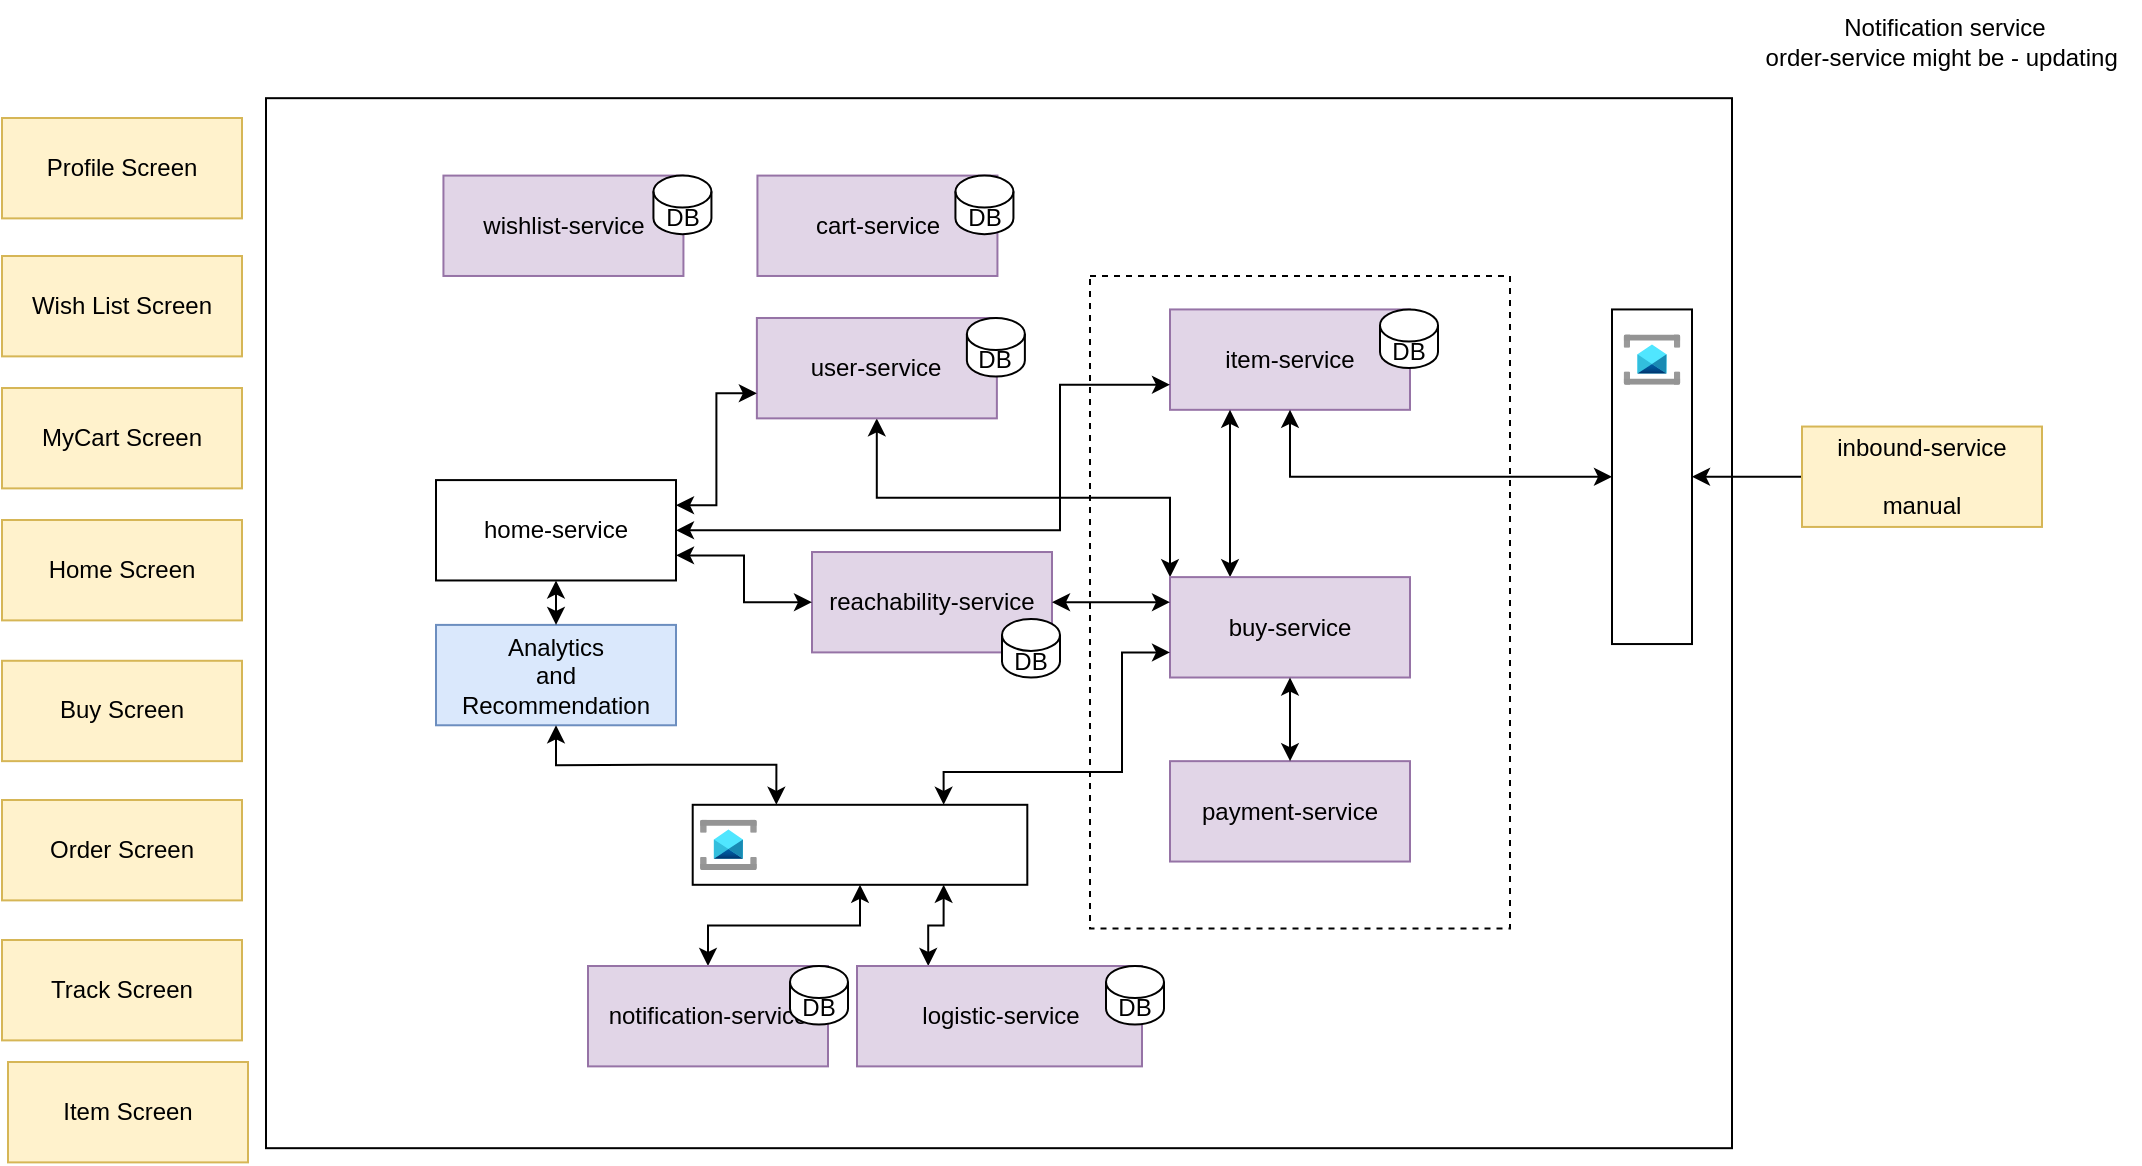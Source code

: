 <mxfile version="20.8.5" type="github">
  <diagram id="FxpUn_NDscpaJwIJj3BL" name="eCommerce">
    <mxGraphModel dx="1434" dy="830" grid="0" gridSize="10" guides="1" tooltips="1" connect="1" arrows="1" fold="1" page="1" pageScale="1" pageWidth="850" pageHeight="1100" math="0" shadow="0">
      <root>
        <mxCell id="0" />
        <mxCell id="1" parent="0" />
        <mxCell id="KH6rO5Mlp55ysLEGZBc8-47" value="" style="group" vertex="1" connectable="0" parent="1">
          <mxGeometry x="108" y="195.09" width="1020" height="459.105" as="geometry" />
        </mxCell>
        <mxCell id="KH6rO5Mlp55ysLEGZBc8-30" value="" style="rounded=0;whiteSpace=wrap;html=1;" vertex="1" parent="KH6rO5Mlp55ysLEGZBc8-47">
          <mxGeometry x="132" y="-73" width="733" height="525" as="geometry" />
        </mxCell>
        <mxCell id="KH6rO5Mlp55ysLEGZBc8-23" value="" style="rounded=0;whiteSpace=wrap;html=1;dashed=1;" vertex="1" parent="KH6rO5Mlp55ysLEGZBc8-47">
          <mxGeometry x="544" y="15.9" width="210" height="326.25" as="geometry" />
        </mxCell>
        <mxCell id="KH6rO5Mlp55ysLEGZBc8-1" value="item-service" style="rounded=0;whiteSpace=wrap;html=1;fillColor=#e1d5e7;strokeColor=#9673a6;" vertex="1" parent="KH6rO5Mlp55ysLEGZBc8-47">
          <mxGeometry x="584" y="32.628" width="120" height="50.192" as="geometry" />
        </mxCell>
        <mxCell id="KH6rO5Mlp55ysLEGZBc8-2" value="DB" style="shape=cylinder3;whiteSpace=wrap;html=1;boundedLbl=1;backgroundOutline=1;size=8;" vertex="1" parent="KH6rO5Mlp55ysLEGZBc8-47">
          <mxGeometry x="689" y="32.628" width="29" height="29.278" as="geometry" />
        </mxCell>
        <mxCell id="KH6rO5Mlp55ysLEGZBc8-4" value="" style="rounded=0;whiteSpace=wrap;html=1;" vertex="1" parent="KH6rO5Mlp55ysLEGZBc8-47">
          <mxGeometry x="805" y="32.628" width="40" height="167.305" as="geometry" />
        </mxCell>
        <mxCell id="KH6rO5Mlp55ysLEGZBc8-8" style="edgeStyle=orthogonalEdgeStyle;rounded=0;orthogonalLoop=1;jettySize=auto;html=1;exitX=0.5;exitY=1;exitDx=0;exitDy=0;entryX=0;entryY=0.5;entryDx=0;entryDy=0;startArrow=classic;startFill=1;" edge="1" parent="KH6rO5Mlp55ysLEGZBc8-47" source="KH6rO5Mlp55ysLEGZBc8-1" target="KH6rO5Mlp55ysLEGZBc8-4">
          <mxGeometry relative="1" as="geometry" />
        </mxCell>
        <mxCell id="KH6rO5Mlp55ysLEGZBc8-5" value="" style="aspect=fixed;html=1;points=[];align=center;image;fontSize=12;image=img/lib/azure2/integration/Service_Bus.svg;" vertex="1" parent="KH6rO5Mlp55ysLEGZBc8-47">
          <mxGeometry x="810.78" y="45.173" width="28.442" height="25.096" as="geometry" />
        </mxCell>
        <mxCell id="KH6rO5Mlp55ysLEGZBc8-7" value="" style="edgeStyle=orthogonalEdgeStyle;rounded=0;orthogonalLoop=1;jettySize=auto;html=1;" edge="1" parent="KH6rO5Mlp55ysLEGZBc8-47" source="KH6rO5Mlp55ysLEGZBc8-6" target="KH6rO5Mlp55ysLEGZBc8-4">
          <mxGeometry relative="1" as="geometry" />
        </mxCell>
        <mxCell id="KH6rO5Mlp55ysLEGZBc8-6" value="inbound-service&lt;br&gt;&lt;br&gt;manual" style="rounded=0;whiteSpace=wrap;html=1;fillColor=#fff2cc;strokeColor=#d6b656;" vertex="1" parent="KH6rO5Mlp55ysLEGZBc8-47">
          <mxGeometry x="900" y="91.185" width="120" height="50.192" as="geometry" />
        </mxCell>
        <mxCell id="KH6rO5Mlp55ysLEGZBc8-40" style="edgeStyle=orthogonalEdgeStyle;rounded=0;orthogonalLoop=1;jettySize=auto;html=1;exitX=1;exitY=0.5;exitDx=0;exitDy=0;entryX=0;entryY=0.75;entryDx=0;entryDy=0;startArrow=classic;startFill=1;" edge="1" parent="KH6rO5Mlp55ysLEGZBc8-47" source="KH6rO5Mlp55ysLEGZBc8-9" target="KH6rO5Mlp55ysLEGZBc8-1">
          <mxGeometry relative="1" as="geometry">
            <Array as="points">
              <mxPoint x="529" y="143.034" />
              <mxPoint x="529" y="70.355" />
            </Array>
          </mxGeometry>
        </mxCell>
        <mxCell id="KH6rO5Mlp55ysLEGZBc8-9" value="home-service" style="rounded=0;whiteSpace=wrap;html=1;" vertex="1" parent="KH6rO5Mlp55ysLEGZBc8-47">
          <mxGeometry x="217" y="117.953" width="120" height="50.192" as="geometry" />
        </mxCell>
        <mxCell id="KH6rO5Mlp55ysLEGZBc8-22" style="edgeStyle=orthogonalEdgeStyle;rounded=0;orthogonalLoop=1;jettySize=auto;html=1;exitX=0.25;exitY=0;exitDx=0;exitDy=0;entryX=0.25;entryY=1;entryDx=0;entryDy=0;startArrow=classic;startFill=1;" edge="1" parent="KH6rO5Mlp55ysLEGZBc8-47" source="KH6rO5Mlp55ysLEGZBc8-10" target="KH6rO5Mlp55ysLEGZBc8-1">
          <mxGeometry relative="1" as="geometry" />
        </mxCell>
        <mxCell id="KH6rO5Mlp55ysLEGZBc8-57" style="edgeStyle=orthogonalEdgeStyle;rounded=0;orthogonalLoop=1;jettySize=auto;html=1;exitX=0;exitY=0;exitDx=0;exitDy=0;startArrow=classic;startFill=1;" edge="1" parent="KH6rO5Mlp55ysLEGZBc8-47" source="KH6rO5Mlp55ysLEGZBc8-10" target="KH6rO5Mlp55ysLEGZBc8-55">
          <mxGeometry relative="1" as="geometry" />
        </mxCell>
        <mxCell id="KH6rO5Mlp55ysLEGZBc8-10" value="buy-service" style="rounded=0;whiteSpace=wrap;html=1;fillColor=#e1d5e7;strokeColor=#9673a6;" vertex="1" parent="KH6rO5Mlp55ysLEGZBc8-47">
          <mxGeometry x="584" y="166.472" width="120" height="50.192" as="geometry" />
        </mxCell>
        <mxCell id="KH6rO5Mlp55ysLEGZBc8-17" value="Wish List Screen" style="rounded=0;whiteSpace=wrap;html=1;fillColor=#fff2cc;strokeColor=#d6b656;" vertex="1" parent="KH6rO5Mlp55ysLEGZBc8-47">
          <mxGeometry y="5.91" width="120" height="50.192" as="geometry" />
        </mxCell>
        <mxCell id="KH6rO5Mlp55ysLEGZBc8-18" value="MyCart Screen" style="rounded=0;whiteSpace=wrap;html=1;fillColor=#fff2cc;strokeColor=#d6b656;" vertex="1" parent="KH6rO5Mlp55ysLEGZBc8-47">
          <mxGeometry y="71.914" width="120" height="50.192" as="geometry" />
        </mxCell>
        <mxCell id="KH6rO5Mlp55ysLEGZBc8-20" value="payment-service" style="rounded=0;whiteSpace=wrap;html=1;fillColor=#e1d5e7;strokeColor=#9673a6;" vertex="1" parent="KH6rO5Mlp55ysLEGZBc8-47">
          <mxGeometry x="584" y="258.49" width="120" height="50.192" as="geometry" />
        </mxCell>
        <mxCell id="KH6rO5Mlp55ysLEGZBc8-21" value="" style="edgeStyle=orthogonalEdgeStyle;rounded=0;orthogonalLoop=1;jettySize=auto;html=1;startArrow=classic;startFill=1;" edge="1" parent="KH6rO5Mlp55ysLEGZBc8-47" source="KH6rO5Mlp55ysLEGZBc8-10" target="KH6rO5Mlp55ysLEGZBc8-20">
          <mxGeometry relative="1" as="geometry" />
        </mxCell>
        <mxCell id="KH6rO5Mlp55ysLEGZBc8-49" style="edgeStyle=orthogonalEdgeStyle;rounded=0;orthogonalLoop=1;jettySize=auto;html=1;startArrow=classic;startFill=1;" edge="1" parent="KH6rO5Mlp55ysLEGZBc8-47" source="KH6rO5Mlp55ysLEGZBc8-24" target="KH6rO5Mlp55ysLEGZBc8-48">
          <mxGeometry relative="1" as="geometry" />
        </mxCell>
        <mxCell id="KH6rO5Mlp55ysLEGZBc8-24" value="" style="rounded=0;whiteSpace=wrap;html=1;rotation=-90;" vertex="1" parent="KH6rO5Mlp55ysLEGZBc8-47">
          <mxGeometry x="409" y="216.659" width="40" height="167.305" as="geometry" />
        </mxCell>
        <mxCell id="KH6rO5Mlp55ysLEGZBc8-26" style="edgeStyle=orthogonalEdgeStyle;rounded=0;orthogonalLoop=1;jettySize=auto;html=1;exitX=0;exitY=0.75;exitDx=0;exitDy=0;entryX=1;entryY=0.75;entryDx=0;entryDy=0;startArrow=classic;startFill=1;" edge="1" parent="KH6rO5Mlp55ysLEGZBc8-47" source="KH6rO5Mlp55ysLEGZBc8-10" target="KH6rO5Mlp55ysLEGZBc8-24">
          <mxGeometry relative="1" as="geometry">
            <Array as="points">
              <mxPoint x="560" y="203.91" />
              <mxPoint x="560" y="263.91" />
              <mxPoint x="471" y="263.91" />
            </Array>
          </mxGeometry>
        </mxCell>
        <mxCell id="KH6rO5Mlp55ysLEGZBc8-25" value="" style="aspect=fixed;html=1;points=[];align=center;image;fontSize=12;image=img/lib/azure2/integration/Service_Bus.svg;" vertex="1" parent="KH6rO5Mlp55ysLEGZBc8-47">
          <mxGeometry x="349" y="287.763" width="28.442" height="25.096" as="geometry" />
        </mxCell>
        <mxCell id="KH6rO5Mlp55ysLEGZBc8-36" style="edgeStyle=orthogonalEdgeStyle;rounded=0;orthogonalLoop=1;jettySize=auto;html=1;exitX=0.25;exitY=0;exitDx=0;exitDy=0;entryX=0;entryY=0.75;entryDx=0;entryDy=0;startArrow=classic;startFill=1;" edge="1" parent="KH6rO5Mlp55ysLEGZBc8-47" source="KH6rO5Mlp55ysLEGZBc8-27" target="KH6rO5Mlp55ysLEGZBc8-24">
          <mxGeometry relative="1" as="geometry" />
        </mxCell>
        <mxCell id="KH6rO5Mlp55ysLEGZBc8-27" value="logistic-service" style="rounded=0;whiteSpace=wrap;html=1;fillColor=#e1d5e7;strokeColor=#9673a6;" vertex="1" parent="KH6rO5Mlp55ysLEGZBc8-47">
          <mxGeometry x="427.5" y="360.91" width="142.5" height="50.19" as="geometry" />
        </mxCell>
        <mxCell id="KH6rO5Mlp55ysLEGZBc8-29" value="Analytics&lt;br&gt;and&lt;br&gt;Recommendation" style="rounded=0;whiteSpace=wrap;html=1;fillColor=#dae8fc;strokeColor=#6c8ebf;" vertex="1" parent="KH6rO5Mlp55ysLEGZBc8-47">
          <mxGeometry x="217" y="190.358" width="120" height="50.192" as="geometry" />
        </mxCell>
        <mxCell id="KH6rO5Mlp55ysLEGZBc8-34" style="edgeStyle=orthogonalEdgeStyle;rounded=0;orthogonalLoop=1;jettySize=auto;html=1;exitX=0.5;exitY=1;exitDx=0;exitDy=0;startArrow=classic;startFill=1;" edge="1" parent="KH6rO5Mlp55ysLEGZBc8-47" source="KH6rO5Mlp55ysLEGZBc8-9" target="KH6rO5Mlp55ysLEGZBc8-29">
          <mxGeometry relative="1" as="geometry" />
        </mxCell>
        <mxCell id="KH6rO5Mlp55ysLEGZBc8-37" style="edgeStyle=orthogonalEdgeStyle;rounded=0;orthogonalLoop=1;jettySize=auto;html=1;exitX=1;exitY=0.25;exitDx=0;exitDy=0;startArrow=classic;startFill=1;" edge="1" parent="KH6rO5Mlp55ysLEGZBc8-47" source="KH6rO5Mlp55ysLEGZBc8-24" target="KH6rO5Mlp55ysLEGZBc8-29">
          <mxGeometry relative="1" as="geometry" />
        </mxCell>
        <mxCell id="KH6rO5Mlp55ysLEGZBc8-41" value="Home Screen" style="rounded=0;whiteSpace=wrap;html=1;fillColor=#fff2cc;strokeColor=#d6b656;" vertex="1" parent="KH6rO5Mlp55ysLEGZBc8-47">
          <mxGeometry y="137.914" width="120" height="50.192" as="geometry" />
        </mxCell>
        <mxCell id="KH6rO5Mlp55ysLEGZBc8-42" value="reachability-service" style="rounded=0;whiteSpace=wrap;html=1;fillColor=#e1d5e7;strokeColor=#9673a6;" vertex="1" parent="KH6rO5Mlp55ysLEGZBc8-47">
          <mxGeometry x="405" y="153.92" width="120" height="50.192" as="geometry" />
        </mxCell>
        <mxCell id="KH6rO5Mlp55ysLEGZBc8-45" style="edgeStyle=orthogonalEdgeStyle;rounded=0;orthogonalLoop=1;jettySize=auto;html=1;exitX=1;exitY=0.75;exitDx=0;exitDy=0;startArrow=classic;startFill=1;" edge="1" parent="KH6rO5Mlp55ysLEGZBc8-47" source="KH6rO5Mlp55ysLEGZBc8-9" target="KH6rO5Mlp55ysLEGZBc8-42">
          <mxGeometry relative="1" as="geometry" />
        </mxCell>
        <mxCell id="KH6rO5Mlp55ysLEGZBc8-43" value="Track Screen" style="rounded=0;whiteSpace=wrap;html=1;fillColor=#fff2cc;strokeColor=#d6b656;" vertex="1" parent="KH6rO5Mlp55ysLEGZBc8-47">
          <mxGeometry y="347.914" width="120" height="50.192" as="geometry" />
        </mxCell>
        <mxCell id="KH6rO5Mlp55ysLEGZBc8-46" value="Buy Screen" style="rounded=0;whiteSpace=wrap;html=1;fillColor=#fff2cc;strokeColor=#d6b656;" vertex="1" parent="KH6rO5Mlp55ysLEGZBc8-47">
          <mxGeometry y="208.294" width="120" height="50.192" as="geometry" />
        </mxCell>
        <mxCell id="KH6rO5Mlp55ysLEGZBc8-44" style="edgeStyle=orthogonalEdgeStyle;rounded=0;orthogonalLoop=1;jettySize=auto;html=1;exitX=0;exitY=0.25;exitDx=0;exitDy=0;startArrow=classic;startFill=1;" edge="1" parent="KH6rO5Mlp55ysLEGZBc8-47" source="KH6rO5Mlp55ysLEGZBc8-10" target="KH6rO5Mlp55ysLEGZBc8-42">
          <mxGeometry relative="1" as="geometry" />
        </mxCell>
        <mxCell id="KH6rO5Mlp55ysLEGZBc8-48" value="notification-service" style="rounded=0;whiteSpace=wrap;html=1;fillColor=#e1d5e7;strokeColor=#9673a6;" vertex="1" parent="KH6rO5Mlp55ysLEGZBc8-47">
          <mxGeometry x="293" y="360.909" width="120" height="50.192" as="geometry" />
        </mxCell>
        <mxCell id="KH6rO5Mlp55ysLEGZBc8-52" value="DB" style="shape=cylinder3;whiteSpace=wrap;html=1;boundedLbl=1;backgroundOutline=1;size=8;" vertex="1" parent="KH6rO5Mlp55ysLEGZBc8-47">
          <mxGeometry x="394" y="360.907" width="29" height="29.278" as="geometry" />
        </mxCell>
        <mxCell id="KH6rO5Mlp55ysLEGZBc8-51" value="DB" style="shape=cylinder3;whiteSpace=wrap;html=1;boundedLbl=1;backgroundOutline=1;size=8;" vertex="1" parent="KH6rO5Mlp55ysLEGZBc8-47">
          <mxGeometry x="552" y="360.907" width="29" height="29.278" as="geometry" />
        </mxCell>
        <mxCell id="KH6rO5Mlp55ysLEGZBc8-50" value="DB" style="shape=cylinder3;whiteSpace=wrap;html=1;boundedLbl=1;backgroundOutline=1;size=8;" vertex="1" parent="KH6rO5Mlp55ysLEGZBc8-47">
          <mxGeometry x="500" y="187.377" width="29" height="29.278" as="geometry" />
        </mxCell>
        <mxCell id="KH6rO5Mlp55ysLEGZBc8-53" value="" style="shape=image;html=1;verticalAlign=top;verticalLabelPosition=bottom;labelBackgroundColor=#ffffff;imageAspect=0;aspect=fixed;image=https://cdn2.iconfinder.com/data/icons/tsgk-cctld-territories-icons-flags-pack-v---borderless/16/saga.png" vertex="1" parent="KH6rO5Mlp55ysLEGZBc8-47">
          <mxGeometry x="728" y="325.91" width="16" height="16" as="geometry" />
        </mxCell>
        <mxCell id="KH6rO5Mlp55ysLEGZBc8-54" value="" style="group" vertex="1" connectable="0" parent="KH6rO5Mlp55ysLEGZBc8-47">
          <mxGeometry x="377.44" y="36.907" width="134" height="50.192" as="geometry" />
        </mxCell>
        <mxCell id="KH6rO5Mlp55ysLEGZBc8-55" value="user-service" style="rounded=0;whiteSpace=wrap;html=1;fillColor=#e1d5e7;strokeColor=#9673a6;" vertex="1" parent="KH6rO5Mlp55ysLEGZBc8-54">
          <mxGeometry width="120" height="50.192" as="geometry" />
        </mxCell>
        <mxCell id="KH6rO5Mlp55ysLEGZBc8-56" value="DB" style="shape=cylinder3;whiteSpace=wrap;html=1;boundedLbl=1;backgroundOutline=1;size=8;" vertex="1" parent="KH6rO5Mlp55ysLEGZBc8-54">
          <mxGeometry x="105" width="29" height="29.278" as="geometry" />
        </mxCell>
        <mxCell id="KH6rO5Mlp55ysLEGZBc8-58" style="edgeStyle=orthogonalEdgeStyle;rounded=0;orthogonalLoop=1;jettySize=auto;html=1;exitX=0;exitY=0.75;exitDx=0;exitDy=0;entryX=1;entryY=0.25;entryDx=0;entryDy=0;startArrow=classic;startFill=1;" edge="1" parent="KH6rO5Mlp55ysLEGZBc8-47" source="KH6rO5Mlp55ysLEGZBc8-55" target="KH6rO5Mlp55ysLEGZBc8-9">
          <mxGeometry relative="1" as="geometry" />
        </mxCell>
        <mxCell id="KH6rO5Mlp55ysLEGZBc8-59" value="Order Screen" style="rounded=0;whiteSpace=wrap;html=1;fillColor=#fff2cc;strokeColor=#d6b656;" vertex="1" parent="KH6rO5Mlp55ysLEGZBc8-47">
          <mxGeometry y="277.914" width="120" height="50.192" as="geometry" />
        </mxCell>
        <mxCell id="KH6rO5Mlp55ysLEGZBc8-61" value="Item Screen" style="rounded=0;whiteSpace=wrap;html=1;fillColor=#fff2cc;strokeColor=#d6b656;" vertex="1" parent="KH6rO5Mlp55ysLEGZBc8-47">
          <mxGeometry x="3" y="408.914" width="120" height="50.192" as="geometry" />
        </mxCell>
        <mxCell id="KH6rO5Mlp55ysLEGZBc8-11" value="cart-service" style="rounded=0;whiteSpace=wrap;html=1;fillColor=#e1d5e7;strokeColor=#9673a6;" vertex="1" parent="1">
          <mxGeometry x="485.72" y="160.797" width="120" height="50.192" as="geometry" />
        </mxCell>
        <mxCell id="KH6rO5Mlp55ysLEGZBc8-33" value="DB" style="shape=cylinder3;whiteSpace=wrap;html=1;boundedLbl=1;backgroundOutline=1;size=8;" vertex="1" parent="1">
          <mxGeometry x="584.72" y="160.797" width="29" height="29.278" as="geometry" />
        </mxCell>
        <mxCell id="KH6rO5Mlp55ysLEGZBc8-32" value="" style="group" vertex="1" connectable="0" parent="1">
          <mxGeometry x="328.72" y="160.797" width="134" height="50.192" as="geometry" />
        </mxCell>
        <mxCell id="KH6rO5Mlp55ysLEGZBc8-15" value="wishlist-service" style="rounded=0;whiteSpace=wrap;html=1;fillColor=#e1d5e7;strokeColor=#9673a6;" vertex="1" parent="KH6rO5Mlp55ysLEGZBc8-32">
          <mxGeometry width="120" height="50.192" as="geometry" />
        </mxCell>
        <mxCell id="KH6rO5Mlp55ysLEGZBc8-31" value="DB" style="shape=cylinder3;whiteSpace=wrap;html=1;boundedLbl=1;backgroundOutline=1;size=8;" vertex="1" parent="KH6rO5Mlp55ysLEGZBc8-32">
          <mxGeometry x="105" width="29" height="29.278" as="geometry" />
        </mxCell>
        <mxCell id="KH6rO5Mlp55ysLEGZBc8-60" value="Profile Screen" style="rounded=0;whiteSpace=wrap;html=1;fillColor=#fff2cc;strokeColor=#d6b656;" vertex="1" parent="1">
          <mxGeometry x="108" y="132" width="120" height="50.192" as="geometry" />
        </mxCell>
        <mxCell id="KH6rO5Mlp55ysLEGZBc8-62" value="Notification service&lt;br&gt;order-service might be - updating&amp;nbsp;" style="text;html=1;align=center;verticalAlign=middle;resizable=0;points=[];autosize=1;strokeColor=none;fillColor=none;" vertex="1" parent="1">
          <mxGeometry x="980" y="73" width="197" height="41" as="geometry" />
        </mxCell>
      </root>
    </mxGraphModel>
  </diagram>
</mxfile>
